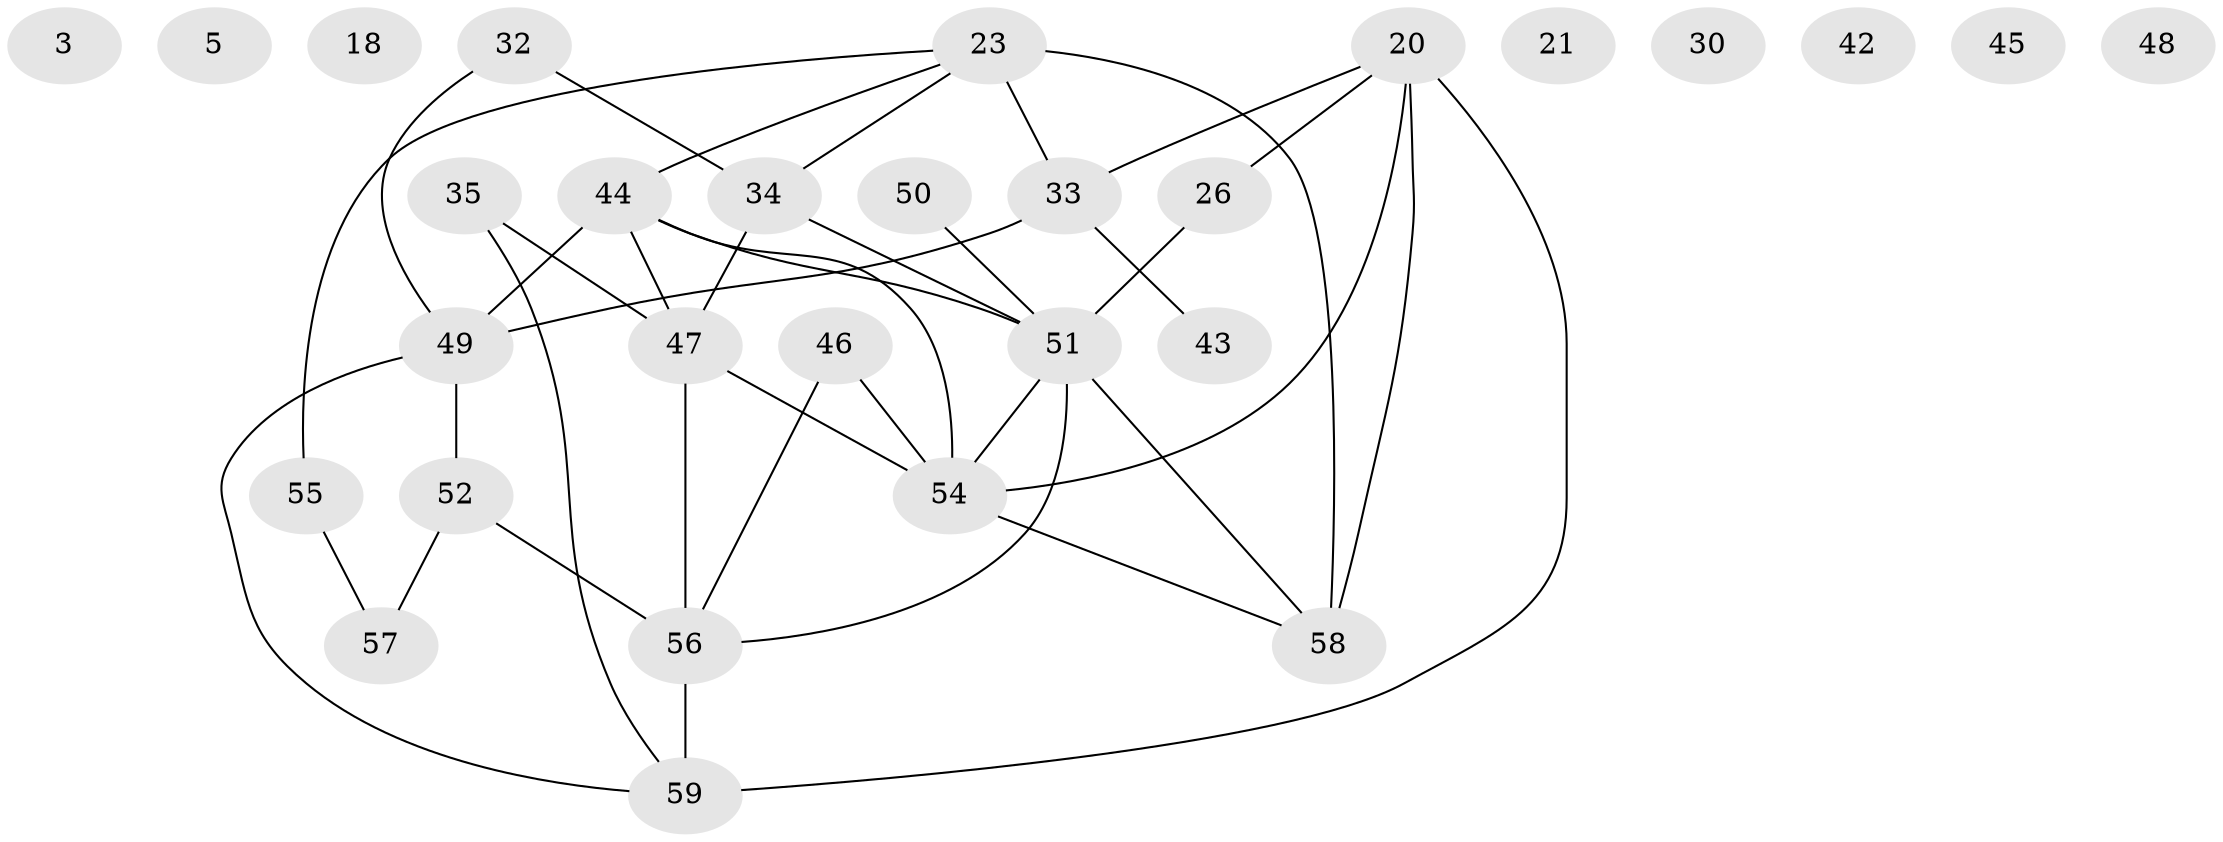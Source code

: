// original degree distribution, {3: 0.288135593220339, 0: 0.13559322033898305, 5: 0.0847457627118644, 2: 0.288135593220339, 6: 0.03389830508474576, 1: 0.05084745762711865, 7: 0.01694915254237288, 4: 0.1016949152542373}
// Generated by graph-tools (version 1.1) at 2025/39/03/09/25 04:39:19]
// undirected, 29 vertices, 38 edges
graph export_dot {
graph [start="1"]
  node [color=gray90,style=filled];
  3;
  5;
  18;
  20 [super="+10"];
  21;
  23 [super="+22"];
  26;
  30;
  32;
  33 [super="+7+27"];
  34;
  35;
  42;
  43;
  44 [super="+41+39"];
  45;
  46 [super="+28"];
  47 [super="+38"];
  48;
  49 [super="+2+12+25+31"];
  50;
  51 [super="+36"];
  52 [super="+24"];
  54 [super="+40+17"];
  55;
  56;
  57;
  58 [super="+8"];
  59 [super="+53"];
  20 -- 33;
  20 -- 26;
  20 -- 54 [weight=3];
  20 -- 58;
  20 -- 59;
  23 -- 34;
  23 -- 58 [weight=2];
  23 -- 33 [weight=2];
  23 -- 55;
  23 -- 44 [weight=2];
  26 -- 51;
  32 -- 34;
  32 -- 49;
  33 -- 43;
  33 -- 49;
  34 -- 47;
  34 -- 51;
  35 -- 59;
  35 -- 47;
  44 -- 54;
  44 -- 49;
  44 -- 51 [weight=2];
  44 -- 47;
  46 -- 56;
  46 -- 54 [weight=2];
  47 -- 54 [weight=2];
  47 -- 56;
  49 -- 52;
  49 -- 59;
  50 -- 51;
  51 -- 54 [weight=2];
  51 -- 58;
  51 -- 56;
  52 -- 56;
  52 -- 57;
  54 -- 58;
  55 -- 57;
  56 -- 59 [weight=2];
}
